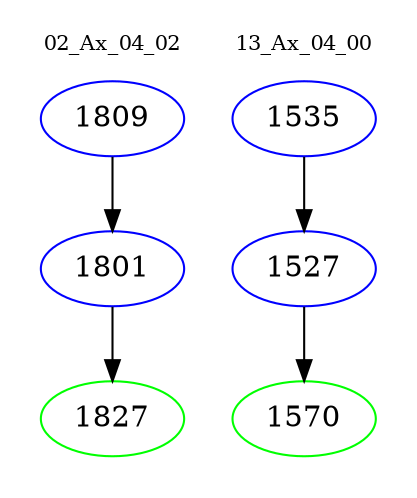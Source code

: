 digraph{
subgraph cluster_0 {
color = white
label = "02_Ax_04_02";
fontsize=10;
T0_1809 [label="1809", color="blue"]
T0_1809 -> T0_1801 [color="black"]
T0_1801 [label="1801", color="blue"]
T0_1801 -> T0_1827 [color="black"]
T0_1827 [label="1827", color="green"]
}
subgraph cluster_1 {
color = white
label = "13_Ax_04_00";
fontsize=10;
T1_1535 [label="1535", color="blue"]
T1_1535 -> T1_1527 [color="black"]
T1_1527 [label="1527", color="blue"]
T1_1527 -> T1_1570 [color="black"]
T1_1570 [label="1570", color="green"]
}
}
